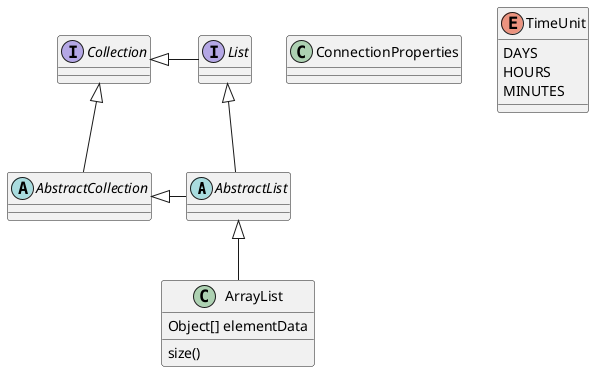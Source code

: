 @startuml
'https://plantuml.com/class-diagram

abstract class AbstractList
abstract AbstractCollection
interface List
interface Collection

class ConnectionProperties


List <|-- AbstractList
Collection <|-- AbstractCollection

Collection <|- List
AbstractCollection <|- AbstractList
AbstractList <|-- ArrayList

class ArrayList {
Object[] elementData
size()
}

enum TimeUnit {
DAYS
HOURS
MINUTES
}

@enduml